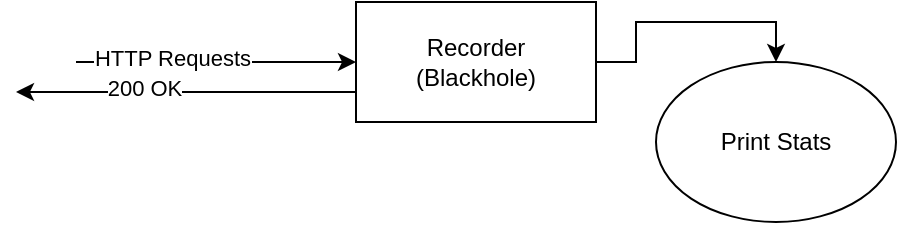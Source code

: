 <mxfile version="13.7.9" type="device"><diagram id="sz_kdDOJWMEYm3Ze0H0s" name="Page-1"><mxGraphModel dx="1106" dy="820" grid="1" gridSize="10" guides="1" tooltips="1" connect="1" arrows="1" fold="1" page="1" pageScale="1" pageWidth="850" pageHeight="1100" math="0" shadow="0"><root><mxCell id="0"/><mxCell id="1" parent="0"/><mxCell id="qReuHNdt6fGFBH8Mt4ks-2" style="edgeStyle=orthogonalEdgeStyle;rounded=0;orthogonalLoop=1;jettySize=auto;html=1;exitX=1;exitY=0.5;exitDx=0;exitDy=0;entryX=0.5;entryY=0;entryDx=0;entryDy=0;" edge="1" parent="1" source="Zb_hI5wdrYQOlt0T4FxA-1" target="qReuHNdt6fGFBH8Mt4ks-1"><mxGeometry relative="1" as="geometry"/></mxCell><mxCell id="Zb_hI5wdrYQOlt0T4FxA-1" value="Recorder&lt;br&gt;(Blackhole)" style="rounded=0;whiteSpace=wrap;html=1;" parent="1" vertex="1"><mxGeometry x="200" y="30" width="120" height="60" as="geometry"/></mxCell><mxCell id="Zb_hI5wdrYQOlt0T4FxA-3" value="" style="endArrow=classic;html=1;entryX=0;entryY=0.5;entryDx=0;entryDy=0;" parent="1" target="Zb_hI5wdrYQOlt0T4FxA-1" edge="1"><mxGeometry width="50" height="50" relative="1" as="geometry"><mxPoint x="60" y="60" as="sourcePoint"/><mxPoint x="120" y="50" as="targetPoint"/></mxGeometry></mxCell><mxCell id="Zb_hI5wdrYQOlt0T4FxA-6" value="HTTP Requests" style="edgeLabel;html=1;align=center;verticalAlign=middle;resizable=0;points=[];" parent="Zb_hI5wdrYQOlt0T4FxA-3" vertex="1" connectable="0"><mxGeometry x="-0.314" y="2" relative="1" as="geometry"><mxPoint as="offset"/></mxGeometry></mxCell><mxCell id="Zb_hI5wdrYQOlt0T4FxA-7" value="" style="endArrow=classic;html=1;exitX=0;exitY=0.75;exitDx=0;exitDy=0;" parent="1" source="Zb_hI5wdrYQOlt0T4FxA-1" edge="1"><mxGeometry width="50" height="50" relative="1" as="geometry"><mxPoint x="340" y="180" as="sourcePoint"/><mxPoint x="30" y="75" as="targetPoint"/></mxGeometry></mxCell><mxCell id="Zb_hI5wdrYQOlt0T4FxA-8" value="200 OK" style="edgeLabel;html=1;align=center;verticalAlign=middle;resizable=0;points=[];" parent="Zb_hI5wdrYQOlt0T4FxA-7" vertex="1" connectable="0"><mxGeometry x="0.247" y="-2" relative="1" as="geometry"><mxPoint as="offset"/></mxGeometry></mxCell><mxCell id="qReuHNdt6fGFBH8Mt4ks-1" value="Print Stats" style="ellipse;whiteSpace=wrap;html=1;" vertex="1" parent="1"><mxGeometry x="350" y="60" width="120" height="80" as="geometry"/></mxCell></root></mxGraphModel></diagram></mxfile>